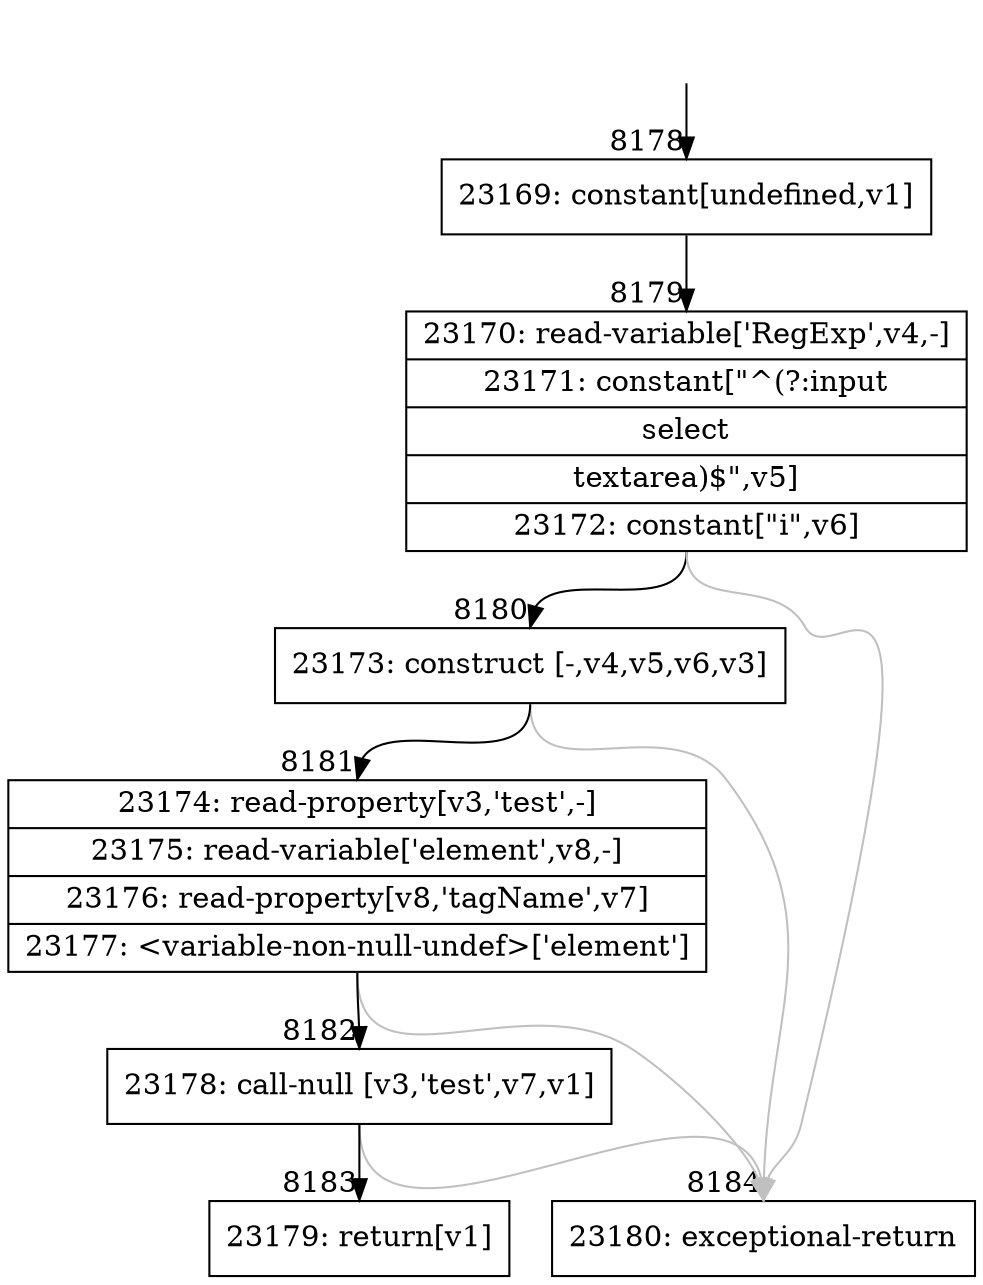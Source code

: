 digraph {
rankdir="TD"
BB_entry606[shape=none,label=""];
BB_entry606 -> BB8178 [tailport=s, headport=n, headlabel="    8178"]
BB8178 [shape=record label="{23169: constant[undefined,v1]}" ] 
BB8178 -> BB8179 [tailport=s, headport=n, headlabel="      8179"]
BB8179 [shape=record label="{23170: read-variable['RegExp',v4,-]|23171: constant[\"^(?:input|select|textarea)$\",v5]|23172: constant[\"i\",v6]}" ] 
BB8179 -> BB8180 [tailport=s, headport=n, headlabel="      8180"]
BB8179 -> BB8184 [tailport=s, headport=n, color=gray, headlabel="      8184"]
BB8180 [shape=record label="{23173: construct [-,v4,v5,v6,v3]}" ] 
BB8180 -> BB8181 [tailport=s, headport=n, headlabel="      8181"]
BB8180 -> BB8184 [tailport=s, headport=n, color=gray]
BB8181 [shape=record label="{23174: read-property[v3,'test',-]|23175: read-variable['element',v8,-]|23176: read-property[v8,'tagName',v7]|23177: \<variable-non-null-undef\>['element']}" ] 
BB8181 -> BB8182 [tailport=s, headport=n, headlabel="      8182"]
BB8181 -> BB8184 [tailport=s, headport=n, color=gray]
BB8182 [shape=record label="{23178: call-null [v3,'test',v7,v1]}" ] 
BB8182 -> BB8183 [tailport=s, headport=n, headlabel="      8183"]
BB8182 -> BB8184 [tailport=s, headport=n, color=gray]
BB8183 [shape=record label="{23179: return[v1]}" ] 
BB8184 [shape=record label="{23180: exceptional-return}" ] 
//#$~ 6354
}
